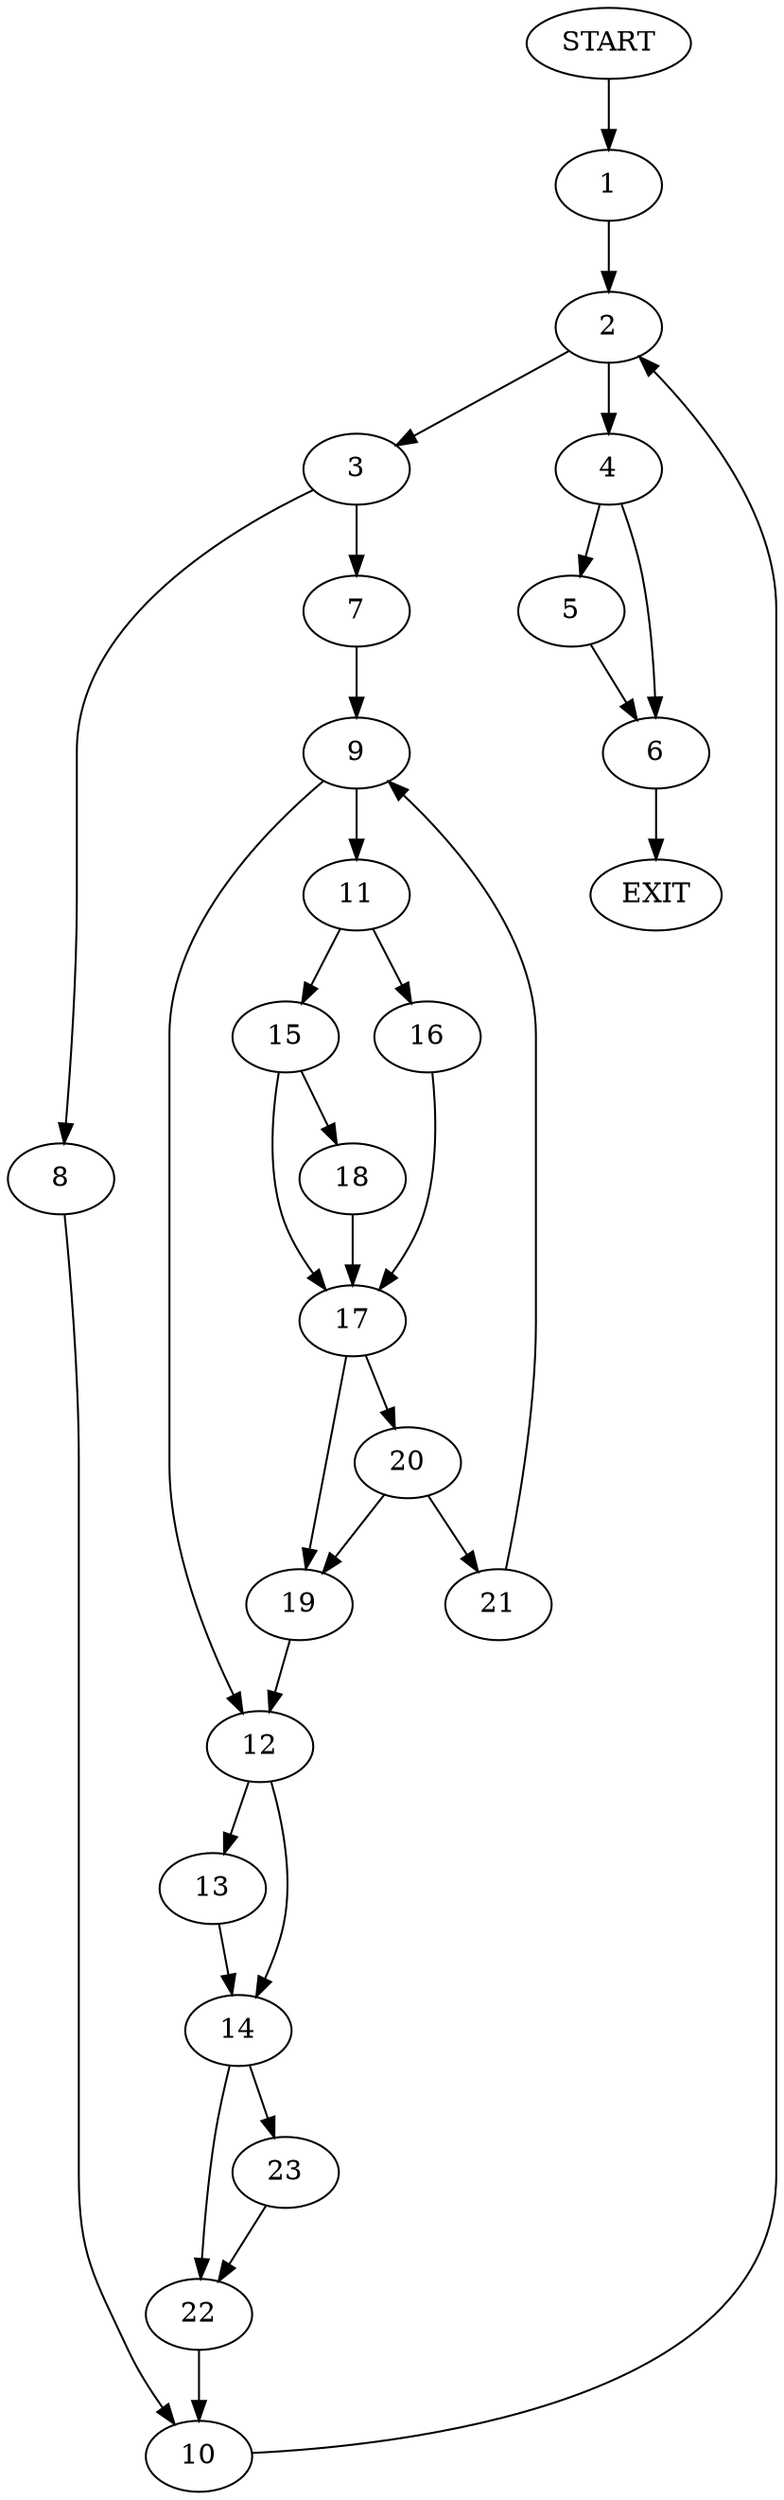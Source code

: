 digraph {
0 [label="START"]
24 [label="EXIT"]
0 -> 1
1 -> 2
2 -> 3
2 -> 4
4 -> 5
4 -> 6
3 -> 7
3 -> 8
7 -> 9
8 -> 10
9 -> 11
9 -> 12
12 -> 13
12 -> 14
11 -> 15
11 -> 16
16 -> 17
15 -> 18
15 -> 17
17 -> 19
17 -> 20
18 -> 17
19 -> 12
20 -> 21
20 -> 19
21 -> 9
13 -> 14
14 -> 22
14 -> 23
23 -> 22
22 -> 10
10 -> 2
5 -> 6
6 -> 24
}
